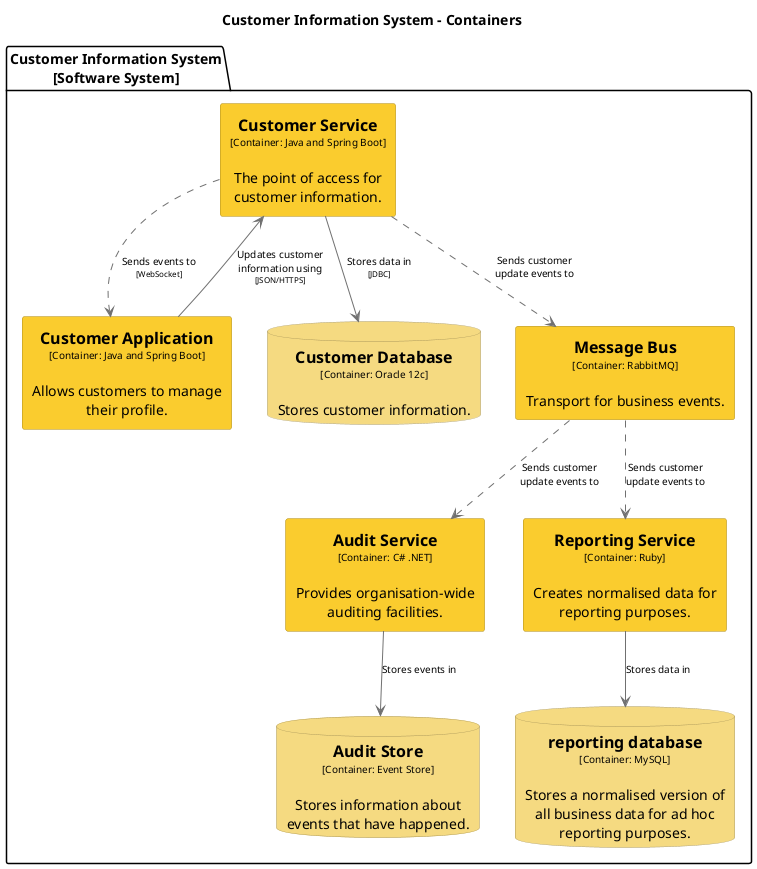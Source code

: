 @startuml(id=Container)
title Customer Information System - Containers

skinparam {
  shadowing false
  arrowFontSize 10
  defaultTextAlignment center
  wrapWidth 200
  maxMessageSize 100
}
hide stereotype
skinparam rectangle<<3>> {
  BackgroundColor #facc2e
  FontColor #000000
  BorderColor #AF8E20
}
skinparam rectangle<<4>> {
  BackgroundColor #facc2e
  FontColor #000000
  BorderColor #AF8E20
}
skinparam database<<5>> {
  BackgroundColor #f5da81
  FontColor #000000
  BorderColor #AB985A
}
skinparam rectangle<<6>> {
  BackgroundColor #facc2e
  FontColor #000000
  BorderColor #AF8E20
}
skinparam database<<7>> {
  BackgroundColor #f5da81
  FontColor #000000
  BorderColor #AB985A
}
skinparam rectangle<<8>> {
  BackgroundColor #facc2e
  FontColor #000000
  BorderColor #AF8E20
}
skinparam database<<9>> {
  BackgroundColor #f5da81
  FontColor #000000
  BorderColor #AB985A
}
skinparam rectangle<<10>> {
  BackgroundColor #facc2e
  FontColor #000000
  BorderColor #AF8E20
}
package "Customer Information System\n[Software System]" {
  rectangle "==Audit Service\n<size:10>[Container: C# .NET]</size>\n\nProvides organisation-wide auditing facilities." <<8>> as 8
  database "==Audit Store\n<size:10>[Container: Event Store]</size>\n\nStores information about events that have happened." <<9>> as 9
  rectangle "==Customer Application\n<size:10>[Container: Java and Spring Boot]</size>\n\nAllows customers to manage their profile." <<3>> as 3
  database "==Customer Database\n<size:10>[Container: Oracle 12c]</size>\n\nStores customer information." <<5>> as 5
  rectangle "==Customer Service\n<size:10>[Container: Java and Spring Boot]</size>\n\nThe point of access for customer information." <<4>> as 4
  rectangle "==Message Bus\n<size:10>[Container: RabbitMQ]</size>\n\nTransport for business events." <<10>> as 10
  rectangle "==Reporting Service\n<size:10>[Container: Ruby]</size>\n\nCreates normalised data for reporting purposes." <<6>> as 6
  database "==reporting database\n<size:10>[Container: MySQL]</size>\n\nStores a normalised version of all business data for ad hoc reporting purposes." <<7>> as 7
}
8 -[#707070]-> 9 : "Stores events in"
3 -[#707070]-> 4 : "Updates customer information using\n<size:8>[JSON/HTTPS]</size>"
4 .[#707070].> 3 : "Sends events to\n<size:8>[WebSocket]</size>"
4 -[#707070]-> 5 : "Stores data in\n<size:8>[JDBC]</size>"
4 .[#707070].> 10 : "Sends customer update events to"
10 .[#707070].> 8 : "Sends customer update events to"
10 .[#707070].> 6 : "Sends customer update events to"
6 -[#707070]-> 7 : "Stores data in"
@enduml@startuml(id=CustomerUpdateEvent)
title Customer Information System - Dynamic
caption This diagram shows what happens when a customer updates their details.

skinparam {
  shadowing false
  arrowFontSize 10
  defaultTextAlignment center
  wrapWidth 200
  maxMessageSize 100
}
hide stereotype
skinparam rectangle<<1>> {
  BackgroundColor #ffbf00
  FontColor #000000
  BorderColor #B28500
}
skinparam rectangle<<3>> {
  BackgroundColor #facc2e
  FontColor #000000
  BorderColor #AF8E20
}
skinparam rectangle<<4>> {
  BackgroundColor #facc2e
  FontColor #000000
  BorderColor #AF8E20
}
skinparam database<<5>> {
  BackgroundColor #f5da81
  FontColor #000000
  BorderColor #AB985A
}
skinparam rectangle<<6>> {
  BackgroundColor #facc2e
  FontColor #000000
  BorderColor #AF8E20
}
skinparam database<<7>> {
  BackgroundColor #f5da81
  FontColor #000000
  BorderColor #AB985A
}
skinparam rectangle<<8>> {
  BackgroundColor #facc2e
  FontColor #000000
  BorderColor #AF8E20
}
skinparam database<<9>> {
  BackgroundColor #f5da81
  FontColor #000000
  BorderColor #AB985A
}
skinparam rectangle<<10>> {
  BackgroundColor #facc2e
  FontColor #000000
  BorderColor #AF8E20
}
left to right direction

rectangle "==Customer\n<size:10>[Person]</size>\n\nA customer" <<1>> as 1
rectangle "==Customer Application\n<size:10>[Container: Java and Spring Boot]</size>\n\nAllows customers to manage their profile." <<3>> as 3
rectangle "==Customer Service\n<size:10>[Container: Java and Spring Boot]</size>\n\nThe point of access for customer information." <<4>> as 4
database "==Customer Database\n<size:10>[Container: Oracle 12c]</size>\n\nStores customer information." <<5>> as 5
rectangle "==Message Bus\n<size:10>[Container: RabbitMQ]</size>\n\nTransport for business events." <<10>> as 10
rectangle "==Audit Service\n<size:10>[Container: C# .NET]</size>\n\nProvides organisation-wide auditing facilities." <<8>> as 8
rectangle "==Reporting Service\n<size:10>[Container: Ruby]</size>\n\nCreates normalised data for reporting purposes." <<6>> as 6
database "==Audit Store\n<size:10>[Container: Event Store]</size>\n\nStores information about events that have happened." <<9>> as 9
database "==reporting database\n<size:10>[Container: MySQL]</size>\n\nStores a normalised version of all business data for ad hoc reporting purposes." <<7>> as 7
1 .[#707070].> 3 : "1. Uses"
3 -[#707070]-> 4 : "2. Updates customer information using\n<size:8>[JSON/HTTPS]</size>"
4 -[#707070]-> 5 : "3. Stores data in\n<size:8>[JDBC]</size>"
4 .[#707070].> 10 : "4. Sends customer update events to"
4 .[#707070].> 3 : "5. Confirms update to\n<size:8>[WebSocket]</size>"
10 .[#707070].> 8 : "5. Sends customer update events to"
10 .[#707070].> 6 : "5. Sends customer update events to"
8 -[#707070]-> 9 : "6. Stores events in"
6 -[#707070]-> 7 : "6. Stores data in"
@enduml